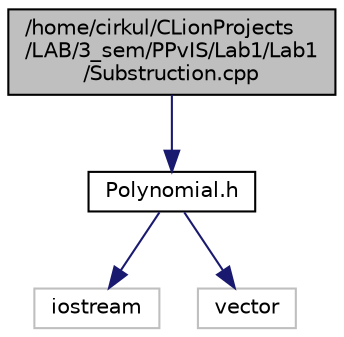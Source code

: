digraph "/home/cirkul/CLionProjects/LAB/3_sem/PPvIS/Lab1/Lab1/Substruction.cpp"
{
 // LATEX_PDF_SIZE
  edge [fontname="Helvetica",fontsize="10",labelfontname="Helvetica",labelfontsize="10"];
  node [fontname="Helvetica",fontsize="10",shape=record];
  Node1 [label="/home/cirkul/CLionProjects\l/LAB/3_sem/PPvIS/Lab1/Lab1\l/Substruction.cpp",height=0.2,width=0.4,color="black", fillcolor="grey75", style="filled", fontcolor="black",tooltip="Перегруженные методы + и +=."];
  Node1 -> Node2 [color="midnightblue",fontsize="10",style="solid"];
  Node2 [label="Polynomial.h",height=0.2,width=0.4,color="black", fillcolor="white", style="filled",URL="$Polynomial_8h.html",tooltip="Заголовочный файл с описанием класса многочлен"];
  Node2 -> Node3 [color="midnightblue",fontsize="10",style="solid"];
  Node3 [label="iostream",height=0.2,width=0.4,color="grey75", fillcolor="white", style="filled",tooltip=" "];
  Node2 -> Node4 [color="midnightblue",fontsize="10",style="solid"];
  Node4 [label="vector",height=0.2,width=0.4,color="grey75", fillcolor="white", style="filled",tooltip=" "];
}
